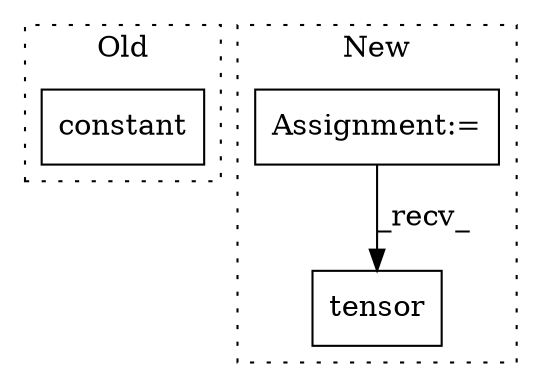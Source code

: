 digraph G {
subgraph cluster0 {
1 [label="constant" a="32" s="3355,3377" l="9,1" shape="box"];
label = "Old";
style="dotted";
}
subgraph cluster1 {
2 [label="tensor" a="32" s="3397,3414" l="7,1" shape="box"];
3 [label="Assignment:=" a="7" s="2577" l="12" shape="box"];
label = "New";
style="dotted";
}
3 -> 2 [label="_recv_"];
}